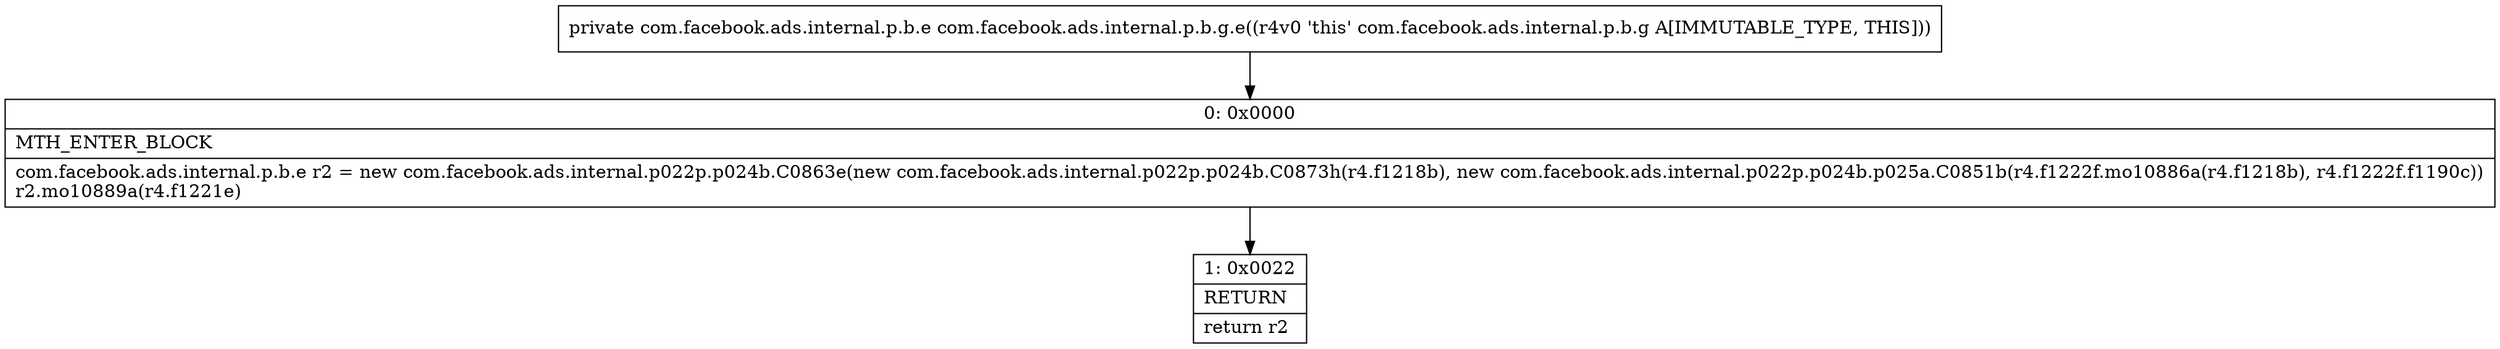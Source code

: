 digraph "CFG forcom.facebook.ads.internal.p.b.g.e()Lcom\/facebook\/ads\/internal\/p\/b\/e;" {
Node_0 [shape=record,label="{0\:\ 0x0000|MTH_ENTER_BLOCK\l|com.facebook.ads.internal.p.b.e r2 = new com.facebook.ads.internal.p022p.p024b.C0863e(new com.facebook.ads.internal.p022p.p024b.C0873h(r4.f1218b), new com.facebook.ads.internal.p022p.p024b.p025a.C0851b(r4.f1222f.mo10886a(r4.f1218b), r4.f1222f.f1190c))\lr2.mo10889a(r4.f1221e)\l}"];
Node_1 [shape=record,label="{1\:\ 0x0022|RETURN\l|return r2\l}"];
MethodNode[shape=record,label="{private com.facebook.ads.internal.p.b.e com.facebook.ads.internal.p.b.g.e((r4v0 'this' com.facebook.ads.internal.p.b.g A[IMMUTABLE_TYPE, THIS])) }"];
MethodNode -> Node_0;
Node_0 -> Node_1;
}

